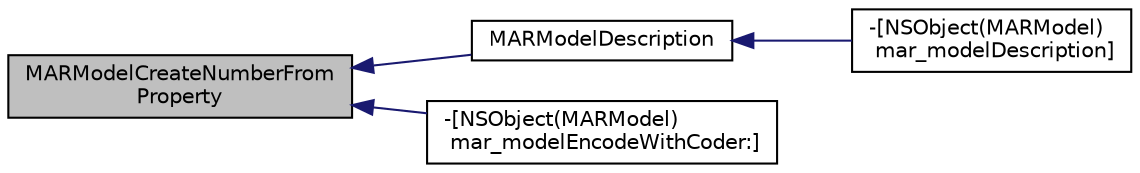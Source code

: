 digraph "MARModelCreateNumberFromProperty"
{
  edge [fontname="Helvetica",fontsize="10",labelfontname="Helvetica",labelfontsize="10"];
  node [fontname="Helvetica",fontsize="10",shape=record];
  rankdir="LR";
  Node11 [label="MARModelCreateNumberFrom\lProperty",height=0.2,width=0.4,color="black", fillcolor="grey75", style="filled", fontcolor="black"];
  Node11 -> Node12 [dir="back",color="midnightblue",fontsize="10",style="solid",fontname="Helvetica"];
  Node12 [label="MARModelDescription",height=0.2,width=0.4,color="black", fillcolor="white", style="filled",URL="$_n_s_object_09_m_a_r_model_8m.html#a9f2106b18b7763c0850d4782999cf25d",tooltip="Generaate a description string "];
  Node12 -> Node13 [dir="back",color="midnightblue",fontsize="10",style="solid",fontname="Helvetica"];
  Node13 [label="-[NSObject(MARModel)\l mar_modelDescription]",height=0.2,width=0.4,color="black", fillcolor="white", style="filled",URL="$category_n_s_object_07_m_a_r_model_08.html#a0cf32b800bc93bfcf4592b1115e4645e"];
  Node11 -> Node14 [dir="back",color="midnightblue",fontsize="10",style="solid",fontname="Helvetica"];
  Node14 [label="-[NSObject(MARModel)\l mar_modelEncodeWithCoder:]",height=0.2,width=0.4,color="black", fillcolor="white", style="filled",URL="$category_n_s_object_07_m_a_r_model_08.html#a76390b4dcb9c4a67c04cdad1de52a5a1"];
}
